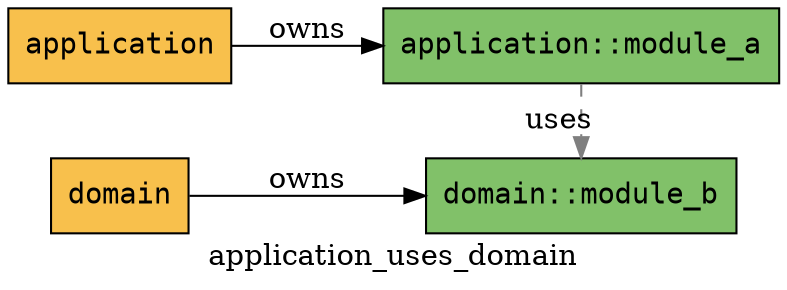 digraph {
    graph [
        label="application_uses_domain",
        layout=dot,
        rankdir=LR
    ];
    
    node [
        fontname="monospace",
        shape="box",
        style="filled"
    ];
    
    "my_app::application" [label="application", fillcolor="#f8c04c"];
    "my_app::domain" [label="domain", fillcolor="#f8c04c"];
    "my_app::application::module_a" [label="application::module_a", fillcolor="#81c169"];
    "my_app::domain::module_b" [label="domain::module_b", fillcolor="#81c169"];
    
    "my_app::application" -> "my_app::application::module_a" [label="owns", color="#000000", style="solid", constraint=true];
    "my_app::domain" -> "my_app::domain::module_b" [label="owns", color="#000000", style="solid", constraint=true];
    
    "my_app::application::module_a" -> "my_app::domain::module_b" [label="uses", color="#7f7f7f", style="dashed", constraint=false];
}